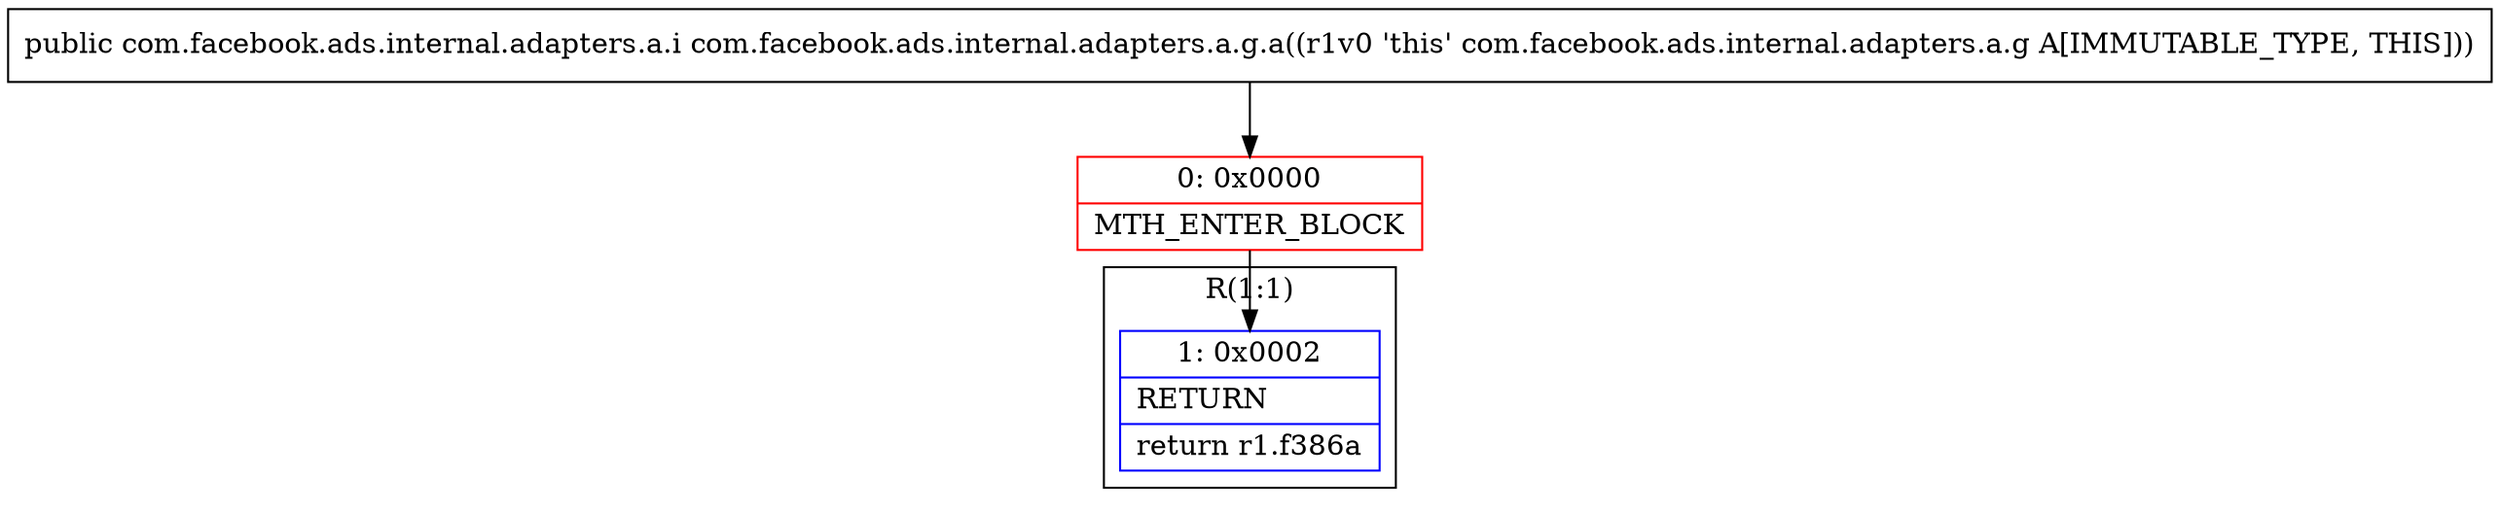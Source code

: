 digraph "CFG forcom.facebook.ads.internal.adapters.a.g.a()Lcom\/facebook\/ads\/internal\/adapters\/a\/i;" {
subgraph cluster_Region_1644495722 {
label = "R(1:1)";
node [shape=record,color=blue];
Node_1 [shape=record,label="{1\:\ 0x0002|RETURN\l|return r1.f386a\l}"];
}
Node_0 [shape=record,color=red,label="{0\:\ 0x0000|MTH_ENTER_BLOCK\l}"];
MethodNode[shape=record,label="{public com.facebook.ads.internal.adapters.a.i com.facebook.ads.internal.adapters.a.g.a((r1v0 'this' com.facebook.ads.internal.adapters.a.g A[IMMUTABLE_TYPE, THIS])) }"];
MethodNode -> Node_0;
Node_0 -> Node_1;
}

